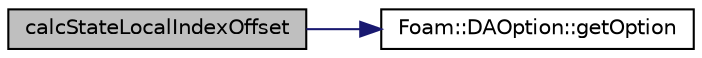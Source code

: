 digraph "calcStateLocalIndexOffset"
{
  bgcolor="transparent";
  edge [fontname="Helvetica",fontsize="10",labelfontname="Helvetica",labelfontsize="10"];
  node [fontname="Helvetica",fontsize="10",shape=record];
  rankdir="LR";
  Node32 [label="calcStateLocalIndexOffset",height=0.2,width=0.4,color="black", fillcolor="grey75", style="filled", fontcolor="black"];
  Node32 -> Node33 [color="midnightblue",fontsize="10",style="solid",fontname="Helvetica"];
  Node33 [label="Foam::DAOption::getOption",height=0.2,width=0.4,color="black",URL="$classFoam_1_1DAOption.html#a4d6d2622f32c466e367526f5cc05d0fb",tooltip="get an option from subDict and key "];
}
